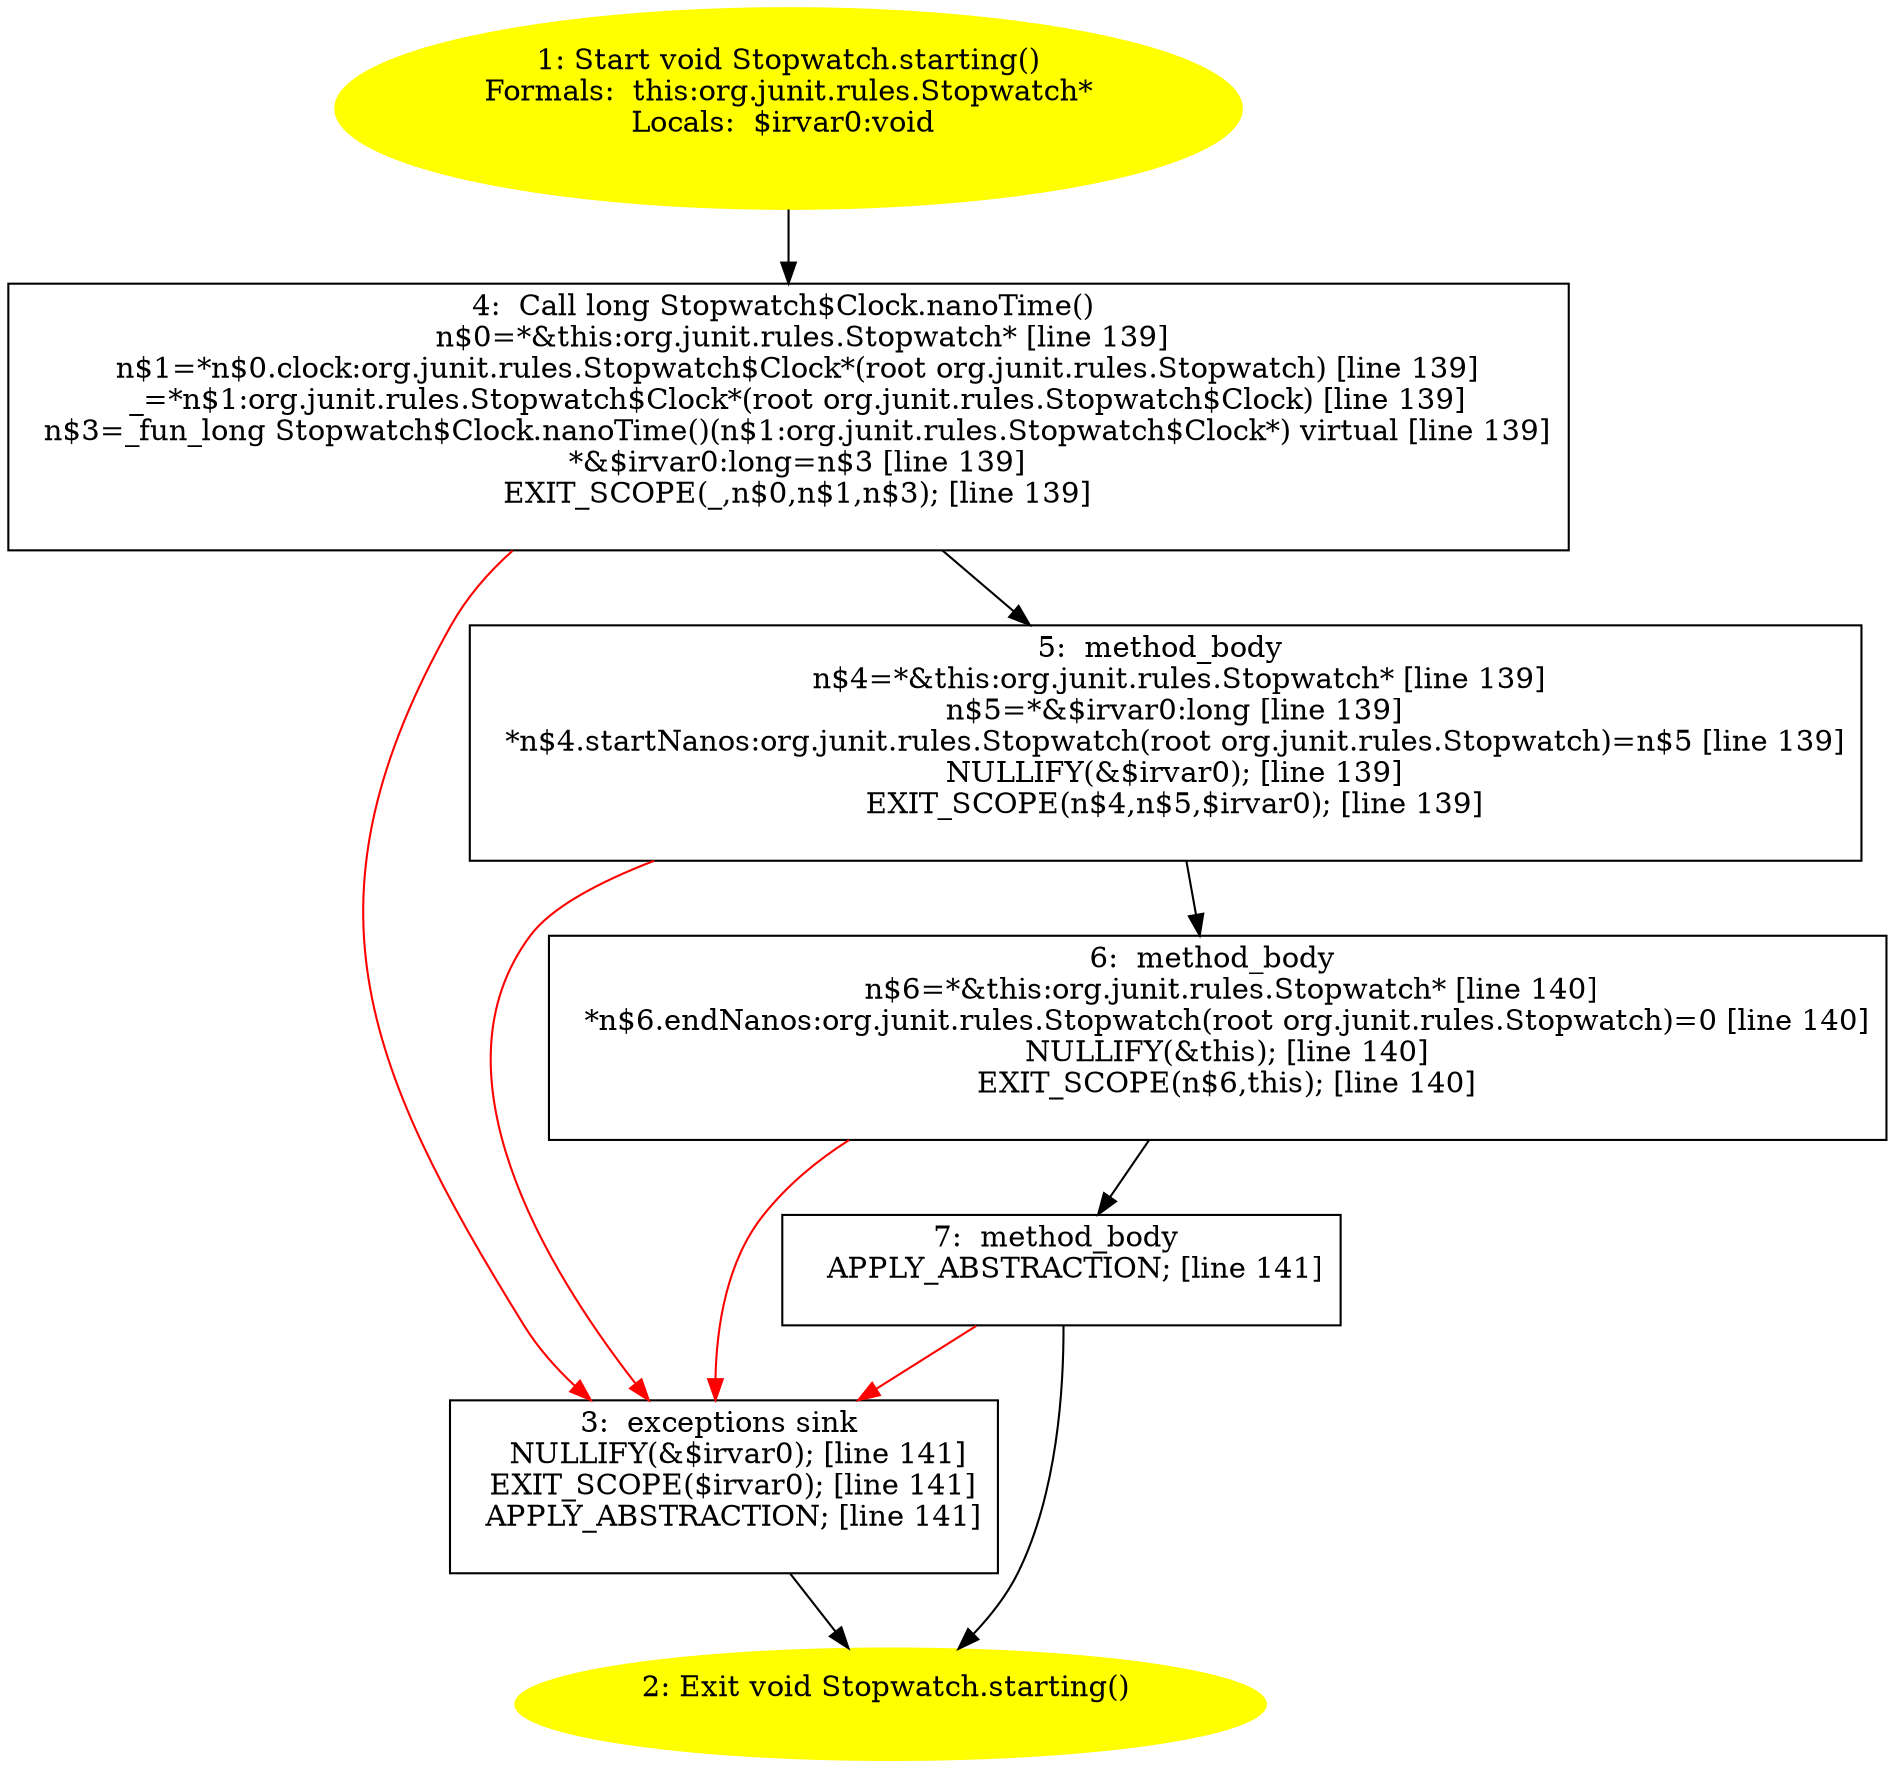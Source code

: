 /* @generated */
digraph cfg {
"org.junit.rules.Stopwatch.starting():void.e5de5f490b60d84e71ec5e09e19fb938_1" [label="1: Start void Stopwatch.starting()\nFormals:  this:org.junit.rules.Stopwatch*\nLocals:  $irvar0:void \n  " color=yellow style=filled]
	

	 "org.junit.rules.Stopwatch.starting():void.e5de5f490b60d84e71ec5e09e19fb938_1" -> "org.junit.rules.Stopwatch.starting():void.e5de5f490b60d84e71ec5e09e19fb938_4" ;
"org.junit.rules.Stopwatch.starting():void.e5de5f490b60d84e71ec5e09e19fb938_2" [label="2: Exit void Stopwatch.starting() \n  " color=yellow style=filled]
	

"org.junit.rules.Stopwatch.starting():void.e5de5f490b60d84e71ec5e09e19fb938_3" [label="3:  exceptions sink \n   NULLIFY(&$irvar0); [line 141]\n  EXIT_SCOPE($irvar0); [line 141]\n  APPLY_ABSTRACTION; [line 141]\n " shape="box"]
	

	 "org.junit.rules.Stopwatch.starting():void.e5de5f490b60d84e71ec5e09e19fb938_3" -> "org.junit.rules.Stopwatch.starting():void.e5de5f490b60d84e71ec5e09e19fb938_2" ;
"org.junit.rules.Stopwatch.starting():void.e5de5f490b60d84e71ec5e09e19fb938_4" [label="4:  Call long Stopwatch$Clock.nanoTime() \n   n$0=*&this:org.junit.rules.Stopwatch* [line 139]\n  n$1=*n$0.clock:org.junit.rules.Stopwatch$Clock*(root org.junit.rules.Stopwatch) [line 139]\n  _=*n$1:org.junit.rules.Stopwatch$Clock*(root org.junit.rules.Stopwatch$Clock) [line 139]\n  n$3=_fun_long Stopwatch$Clock.nanoTime()(n$1:org.junit.rules.Stopwatch$Clock*) virtual [line 139]\n  *&$irvar0:long=n$3 [line 139]\n  EXIT_SCOPE(_,n$0,n$1,n$3); [line 139]\n " shape="box"]
	

	 "org.junit.rules.Stopwatch.starting():void.e5de5f490b60d84e71ec5e09e19fb938_4" -> "org.junit.rules.Stopwatch.starting():void.e5de5f490b60d84e71ec5e09e19fb938_5" ;
	 "org.junit.rules.Stopwatch.starting():void.e5de5f490b60d84e71ec5e09e19fb938_4" -> "org.junit.rules.Stopwatch.starting():void.e5de5f490b60d84e71ec5e09e19fb938_3" [color="red" ];
"org.junit.rules.Stopwatch.starting():void.e5de5f490b60d84e71ec5e09e19fb938_5" [label="5:  method_body \n   n$4=*&this:org.junit.rules.Stopwatch* [line 139]\n  n$5=*&$irvar0:long [line 139]\n  *n$4.startNanos:org.junit.rules.Stopwatch(root org.junit.rules.Stopwatch)=n$5 [line 139]\n  NULLIFY(&$irvar0); [line 139]\n  EXIT_SCOPE(n$4,n$5,$irvar0); [line 139]\n " shape="box"]
	

	 "org.junit.rules.Stopwatch.starting():void.e5de5f490b60d84e71ec5e09e19fb938_5" -> "org.junit.rules.Stopwatch.starting():void.e5de5f490b60d84e71ec5e09e19fb938_6" ;
	 "org.junit.rules.Stopwatch.starting():void.e5de5f490b60d84e71ec5e09e19fb938_5" -> "org.junit.rules.Stopwatch.starting():void.e5de5f490b60d84e71ec5e09e19fb938_3" [color="red" ];
"org.junit.rules.Stopwatch.starting():void.e5de5f490b60d84e71ec5e09e19fb938_6" [label="6:  method_body \n   n$6=*&this:org.junit.rules.Stopwatch* [line 140]\n  *n$6.endNanos:org.junit.rules.Stopwatch(root org.junit.rules.Stopwatch)=0 [line 140]\n  NULLIFY(&this); [line 140]\n  EXIT_SCOPE(n$6,this); [line 140]\n " shape="box"]
	

	 "org.junit.rules.Stopwatch.starting():void.e5de5f490b60d84e71ec5e09e19fb938_6" -> "org.junit.rules.Stopwatch.starting():void.e5de5f490b60d84e71ec5e09e19fb938_7" ;
	 "org.junit.rules.Stopwatch.starting():void.e5de5f490b60d84e71ec5e09e19fb938_6" -> "org.junit.rules.Stopwatch.starting():void.e5de5f490b60d84e71ec5e09e19fb938_3" [color="red" ];
"org.junit.rules.Stopwatch.starting():void.e5de5f490b60d84e71ec5e09e19fb938_7" [label="7:  method_body \n   APPLY_ABSTRACTION; [line 141]\n " shape="box"]
	

	 "org.junit.rules.Stopwatch.starting():void.e5de5f490b60d84e71ec5e09e19fb938_7" -> "org.junit.rules.Stopwatch.starting():void.e5de5f490b60d84e71ec5e09e19fb938_2" ;
	 "org.junit.rules.Stopwatch.starting():void.e5de5f490b60d84e71ec5e09e19fb938_7" -> "org.junit.rules.Stopwatch.starting():void.e5de5f490b60d84e71ec5e09e19fb938_3" [color="red" ];
}
